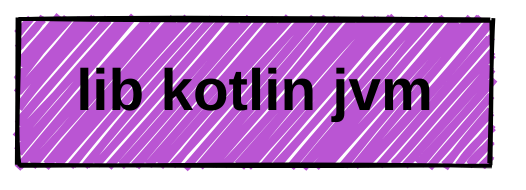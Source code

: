 ---
config:
  layout: elk
  look: handDrawn
  theme: forest
  elk:
    mergeEdges: true
    forceNodeModelOrder: true
    nodePlacementStrategy: LINEAR_SEGMENTS
    cycleBreakingStrategy: INTERACTIVE
    considerModelOrder: PREFER_EDGES
  themeVariables:
    background: #FFF
    fontFamily: arial
    lineColor: #55FF55
    primaryBorderColor: #FF5555
    primaryColor: #ABC123
    darkMode: true
    fontSize: 30px
    defaultLinkColor: #5555FF
---
graph TD
  _sample_lib_kotlin_jvm["lib kotlin jvm"]
  style _sample_lib_kotlin_jvm fill:mediumorchid,color:black,font-weight:bold,stroke:black,stroke-width:2px